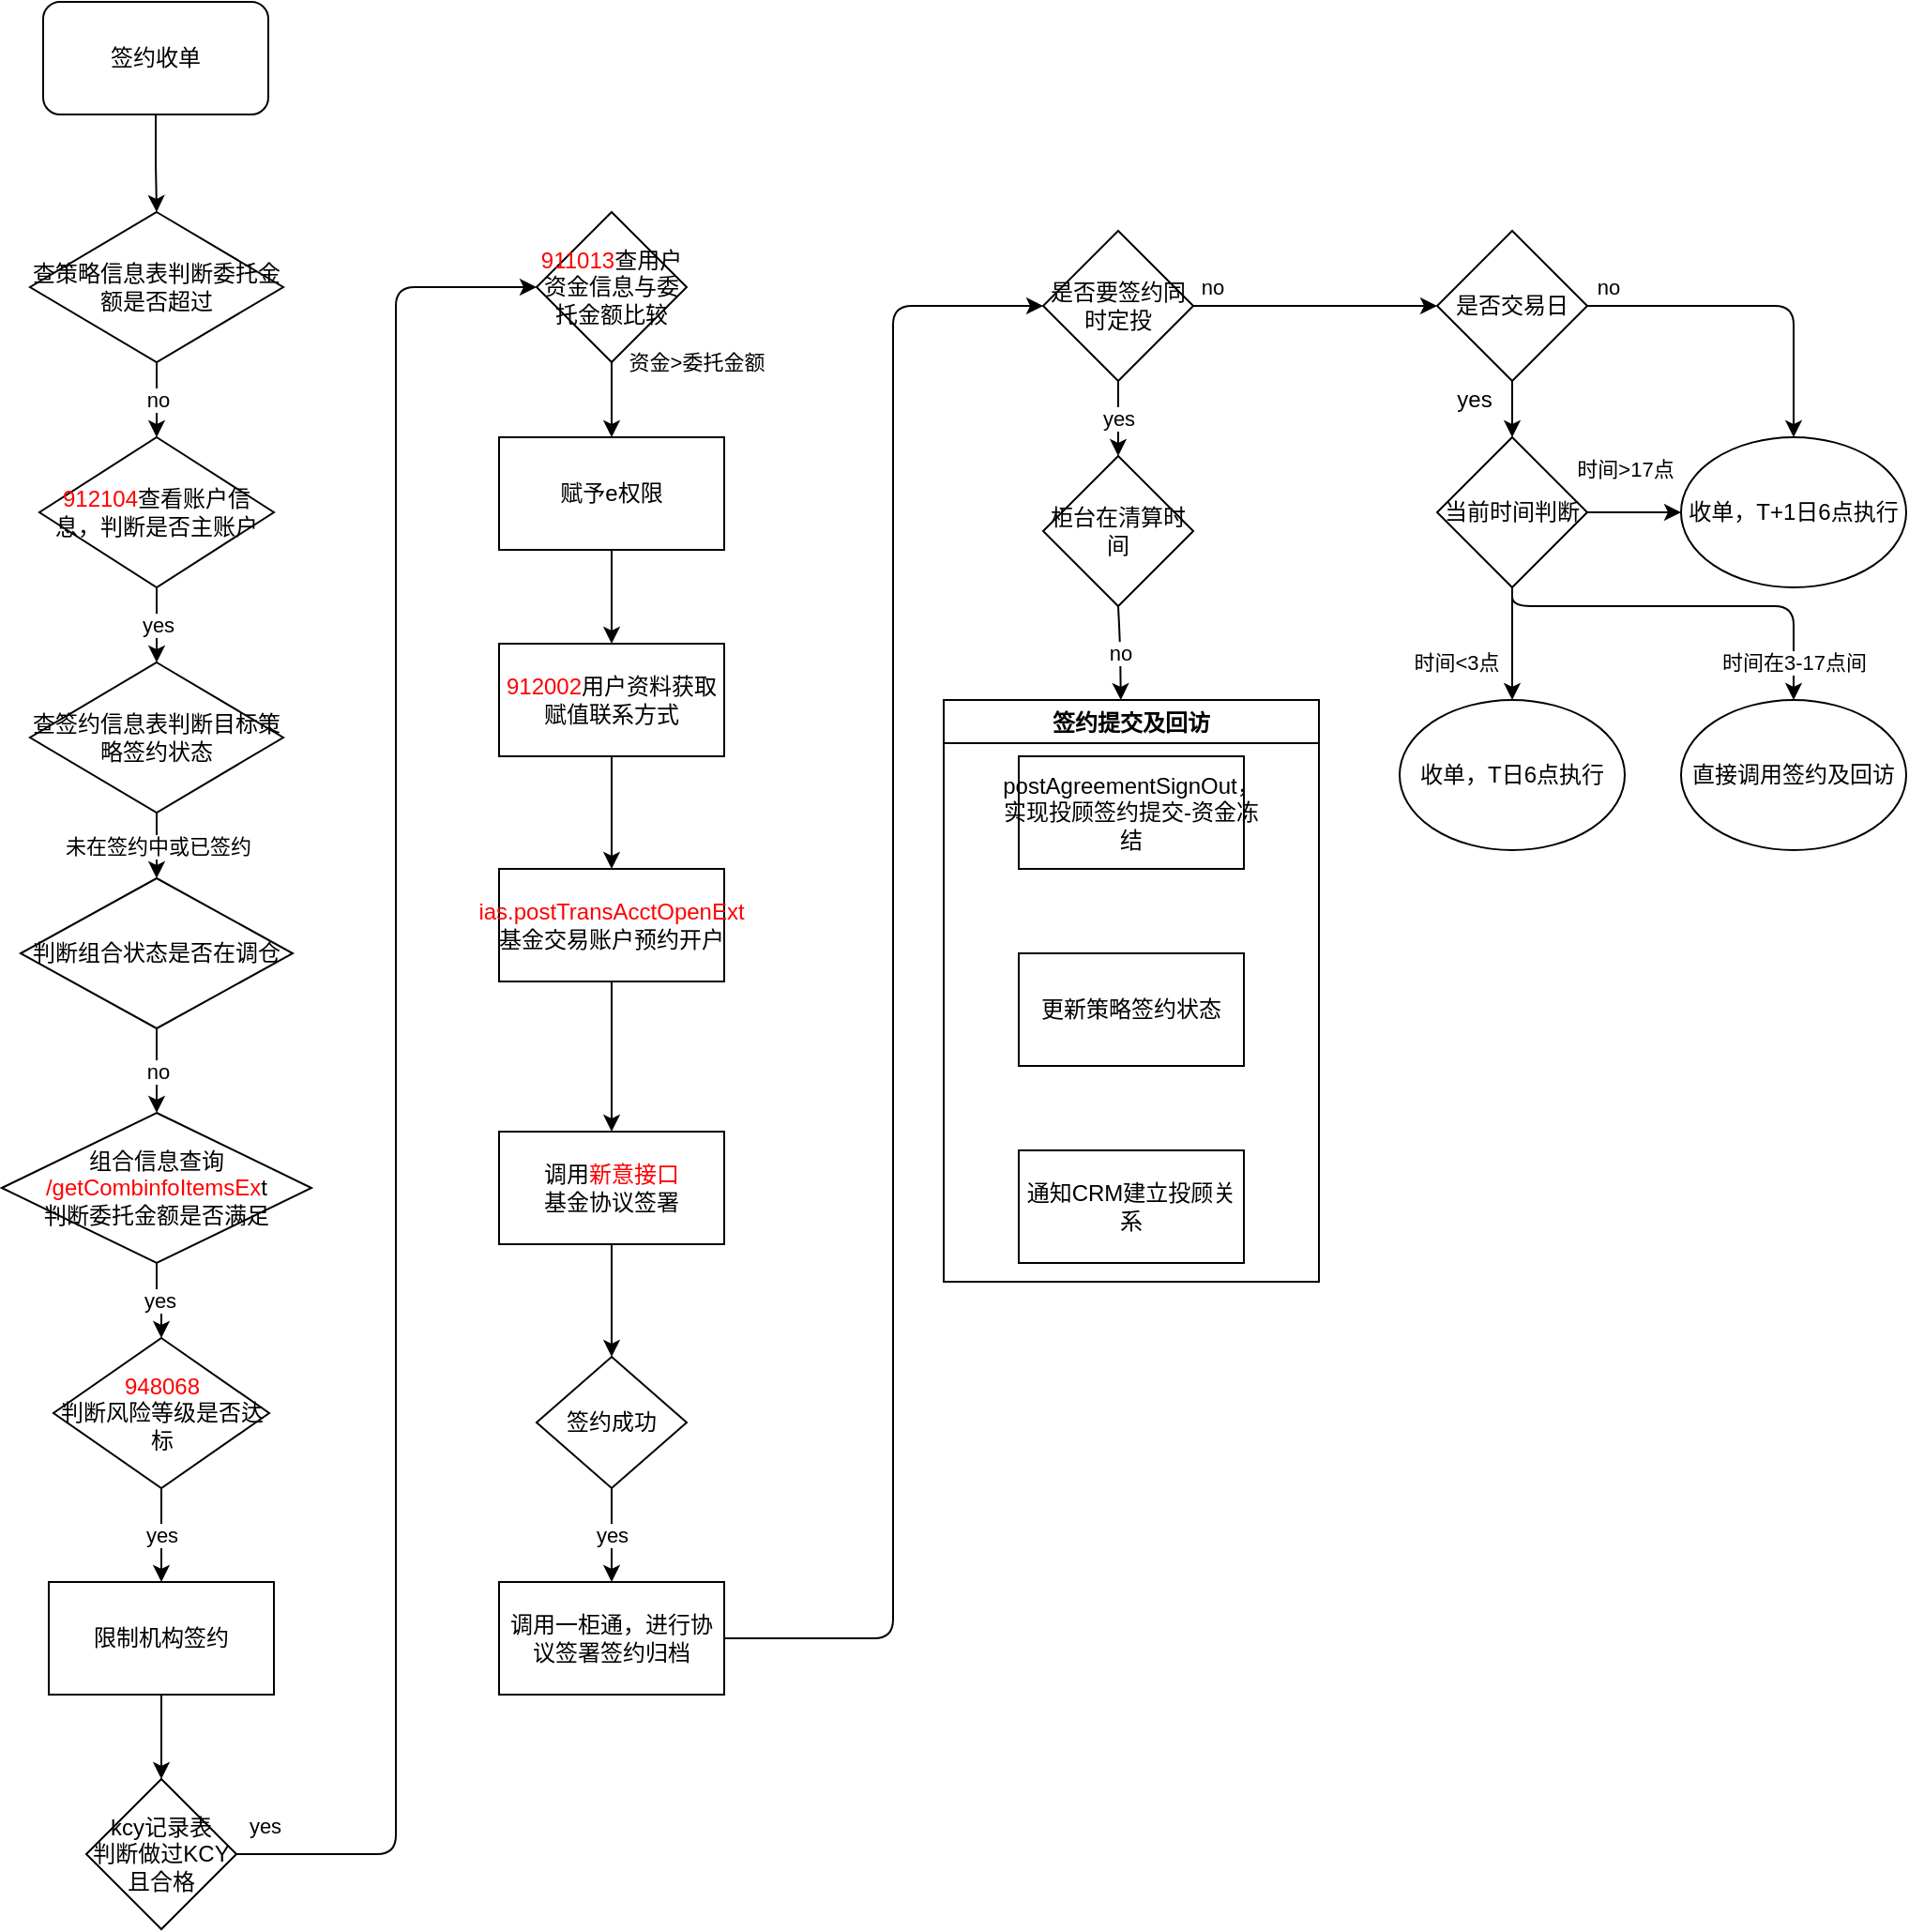 <mxfile version="14.9.5" type="github">
  <diagram id="iZSxUYs6nvVQSuJic5YJ" name="Page-1">
    <mxGraphModel dx="1117" dy="669" grid="1" gridSize="10" guides="1" tooltips="1" connect="1" arrows="1" fold="1" page="1" pageScale="1" pageWidth="827" pageHeight="1169" math="0" shadow="0">
      <root>
        <mxCell id="0" />
        <mxCell id="1" parent="0" />
        <mxCell id="sy7BUHmaNgnKE1Wm8GWt-76" value="" style="edgeStyle=orthogonalEdgeStyle;rounded=0;orthogonalLoop=1;jettySize=auto;html=1;" edge="1" parent="1" source="sy7BUHmaNgnKE1Wm8GWt-1" target="sy7BUHmaNgnKE1Wm8GWt-8">
          <mxGeometry relative="1" as="geometry" />
        </mxCell>
        <mxCell id="sy7BUHmaNgnKE1Wm8GWt-1" value="签约收单" style="rounded=1;whiteSpace=wrap;html=1;" vertex="1" parent="1">
          <mxGeometry x="442" y="71" width="120" height="60" as="geometry" />
        </mxCell>
        <mxCell id="sy7BUHmaNgnKE1Wm8GWt-75" value="no" style="edgeStyle=orthogonalEdgeStyle;rounded=0;orthogonalLoop=1;jettySize=auto;html=1;" edge="1" parent="1" source="sy7BUHmaNgnKE1Wm8GWt-8" target="sy7BUHmaNgnKE1Wm8GWt-11">
          <mxGeometry relative="1" as="geometry" />
        </mxCell>
        <mxCell id="sy7BUHmaNgnKE1Wm8GWt-8" value="查策略信息表判断委托金额是否超过" style="rhombus;whiteSpace=wrap;html=1;" vertex="1" parent="1">
          <mxGeometry x="435" y="183" width="135" height="80" as="geometry" />
        </mxCell>
        <mxCell id="sy7BUHmaNgnKE1Wm8GWt-74" value="yes" style="edgeStyle=orthogonalEdgeStyle;rounded=0;orthogonalLoop=1;jettySize=auto;html=1;" edge="1" parent="1" source="sy7BUHmaNgnKE1Wm8GWt-11" target="sy7BUHmaNgnKE1Wm8GWt-12">
          <mxGeometry relative="1" as="geometry" />
        </mxCell>
        <mxCell id="sy7BUHmaNgnKE1Wm8GWt-11" value="&lt;font color=&quot;#ff0000&quot;&gt;912104&lt;/font&gt;查看账户信息，判断是否主账户" style="rhombus;whiteSpace=wrap;html=1;" vertex="1" parent="1">
          <mxGeometry x="440" y="303" width="125" height="80" as="geometry" />
        </mxCell>
        <mxCell id="sy7BUHmaNgnKE1Wm8GWt-73" value="未在签约中或已签约" style="edgeStyle=orthogonalEdgeStyle;rounded=0;orthogonalLoop=1;jettySize=auto;html=1;" edge="1" parent="1" source="sy7BUHmaNgnKE1Wm8GWt-12" target="sy7BUHmaNgnKE1Wm8GWt-15">
          <mxGeometry relative="1" as="geometry" />
        </mxCell>
        <mxCell id="sy7BUHmaNgnKE1Wm8GWt-12" value="查签约信息表判断目标策略签约状态" style="rhombus;whiteSpace=wrap;html=1;" vertex="1" parent="1">
          <mxGeometry x="435" y="423" width="135" height="80" as="geometry" />
        </mxCell>
        <mxCell id="sy7BUHmaNgnKE1Wm8GWt-72" value="no" style="edgeStyle=orthogonalEdgeStyle;rounded=0;orthogonalLoop=1;jettySize=auto;html=1;" edge="1" parent="1" source="sy7BUHmaNgnKE1Wm8GWt-15" target="sy7BUHmaNgnKE1Wm8GWt-16">
          <mxGeometry relative="1" as="geometry" />
        </mxCell>
        <mxCell id="sy7BUHmaNgnKE1Wm8GWt-15" value="判断组合状态是否在调仓" style="rhombus;whiteSpace=wrap;html=1;" vertex="1" parent="1">
          <mxGeometry x="430" y="538" width="145" height="80" as="geometry" />
        </mxCell>
        <mxCell id="sy7BUHmaNgnKE1Wm8GWt-71" value="yes" style="edgeStyle=orthogonalEdgeStyle;rounded=0;orthogonalLoop=1;jettySize=auto;html=1;" edge="1" parent="1" source="sy7BUHmaNgnKE1Wm8GWt-16" target="sy7BUHmaNgnKE1Wm8GWt-17">
          <mxGeometry relative="1" as="geometry" />
        </mxCell>
        <mxCell id="sy7BUHmaNgnKE1Wm8GWt-16" value="&lt;div&gt;组合信息查询&lt;/div&gt;&lt;div&gt;&lt;font color=&quot;#ff0000&quot;&gt;/getCombinfoItemsEx&lt;/font&gt;t&lt;/div&gt;&lt;div&gt;判断委托金额是否满足&lt;/div&gt;" style="rhombus;whiteSpace=wrap;html=1;" vertex="1" parent="1">
          <mxGeometry x="420" y="663" width="165" height="80" as="geometry" />
        </mxCell>
        <mxCell id="sy7BUHmaNgnKE1Wm8GWt-70" value="yes" style="edgeStyle=orthogonalEdgeStyle;rounded=0;orthogonalLoop=1;jettySize=auto;html=1;" edge="1" parent="1" source="sy7BUHmaNgnKE1Wm8GWt-17" target="sy7BUHmaNgnKE1Wm8GWt-18">
          <mxGeometry relative="1" as="geometry" />
        </mxCell>
        <mxCell id="sy7BUHmaNgnKE1Wm8GWt-17" value="&lt;font color=&quot;#ff0000&quot;&gt;948068&lt;/font&gt;&lt;br&gt;判断风险等级是否达标" style="rhombus;whiteSpace=wrap;html=1;" vertex="1" parent="1">
          <mxGeometry x="447.5" y="783" width="115" height="80" as="geometry" />
        </mxCell>
        <mxCell id="sy7BUHmaNgnKE1Wm8GWt-69" value="" style="edgeStyle=orthogonalEdgeStyle;rounded=0;orthogonalLoop=1;jettySize=auto;html=1;" edge="1" parent="1" source="sy7BUHmaNgnKE1Wm8GWt-18" target="sy7BUHmaNgnKE1Wm8GWt-19">
          <mxGeometry relative="1" as="geometry" />
        </mxCell>
        <mxCell id="sy7BUHmaNgnKE1Wm8GWt-18" value="限制机构签约" style="rounded=0;whiteSpace=wrap;html=1;" vertex="1" parent="1">
          <mxGeometry x="445" y="913" width="120" height="60" as="geometry" />
        </mxCell>
        <mxCell id="sy7BUHmaNgnKE1Wm8GWt-19" value="kcy记录表&lt;br&gt;判断做过KCY且合格" style="rhombus;whiteSpace=wrap;html=1;" vertex="1" parent="1">
          <mxGeometry x="465" y="1018" width="80" height="80" as="geometry" />
        </mxCell>
        <mxCell id="sy7BUHmaNgnKE1Wm8GWt-66" value="资金&amp;gt;委托金额" style="edgeStyle=orthogonalEdgeStyle;rounded=0;orthogonalLoop=1;jettySize=auto;html=1;" edge="1" parent="1" source="sy7BUHmaNgnKE1Wm8GWt-20" target="sy7BUHmaNgnKE1Wm8GWt-21">
          <mxGeometry x="-1" y="45" relative="1" as="geometry">
            <mxPoint as="offset" />
          </mxGeometry>
        </mxCell>
        <mxCell id="sy7BUHmaNgnKE1Wm8GWt-20" value="&lt;font color=&quot;#ff0000&quot;&gt;911013&lt;/font&gt;查用户资金信息与委托金额比较" style="rhombus;whiteSpace=wrap;html=1;" vertex="1" parent="1">
          <mxGeometry x="705" y="183" width="80" height="80" as="geometry" />
        </mxCell>
        <mxCell id="sy7BUHmaNgnKE1Wm8GWt-65" value="" style="edgeStyle=orthogonalEdgeStyle;rounded=0;orthogonalLoop=1;jettySize=auto;html=1;" edge="1" parent="1" source="sy7BUHmaNgnKE1Wm8GWt-21" target="sy7BUHmaNgnKE1Wm8GWt-22">
          <mxGeometry relative="1" as="geometry" />
        </mxCell>
        <mxCell id="sy7BUHmaNgnKE1Wm8GWt-21" value="赋予e权限" style="rounded=0;whiteSpace=wrap;html=1;" vertex="1" parent="1">
          <mxGeometry x="685" y="303" width="120" height="60" as="geometry" />
        </mxCell>
        <mxCell id="sy7BUHmaNgnKE1Wm8GWt-64" value="" style="edgeStyle=orthogonalEdgeStyle;rounded=0;orthogonalLoop=1;jettySize=auto;html=1;" edge="1" parent="1" source="sy7BUHmaNgnKE1Wm8GWt-22" target="sy7BUHmaNgnKE1Wm8GWt-23">
          <mxGeometry relative="1" as="geometry" />
        </mxCell>
        <mxCell id="sy7BUHmaNgnKE1Wm8GWt-22" value="&lt;font color=&quot;#ff0000&quot;&gt;912002&lt;/font&gt;用户资料获取&lt;br&gt;赋值联系方式" style="rounded=0;whiteSpace=wrap;html=1;" vertex="1" parent="1">
          <mxGeometry x="685" y="413" width="120" height="60" as="geometry" />
        </mxCell>
        <mxCell id="sy7BUHmaNgnKE1Wm8GWt-63" value="" style="edgeStyle=orthogonalEdgeStyle;rounded=0;orthogonalLoop=1;jettySize=auto;html=1;" edge="1" parent="1" source="sy7BUHmaNgnKE1Wm8GWt-23" target="sy7BUHmaNgnKE1Wm8GWt-24">
          <mxGeometry relative="1" as="geometry" />
        </mxCell>
        <mxCell id="sy7BUHmaNgnKE1Wm8GWt-23" value="&lt;div&gt;&lt;font color=&quot;#ff0000&quot;&gt;ias.postTransAcctOpenExt&lt;/font&gt;&lt;/div&gt;&lt;div&gt;基金交易账户预约开户&lt;/div&gt;" style="rounded=0;whiteSpace=wrap;html=1;" vertex="1" parent="1">
          <mxGeometry x="685" y="533" width="120" height="60" as="geometry" />
        </mxCell>
        <mxCell id="sy7BUHmaNgnKE1Wm8GWt-62" value="" style="edgeStyle=orthogonalEdgeStyle;rounded=0;orthogonalLoop=1;jettySize=auto;html=1;" edge="1" parent="1" source="sy7BUHmaNgnKE1Wm8GWt-24" target="sy7BUHmaNgnKE1Wm8GWt-25">
          <mxGeometry relative="1" as="geometry" />
        </mxCell>
        <mxCell id="sy7BUHmaNgnKE1Wm8GWt-24" value="调用&lt;font color=&quot;#ff0000&quot;&gt;新意接口&lt;/font&gt;&lt;br&gt;基金协议签署" style="rounded=0;whiteSpace=wrap;html=1;" vertex="1" parent="1">
          <mxGeometry x="685" y="673" width="120" height="60" as="geometry" />
        </mxCell>
        <mxCell id="sy7BUHmaNgnKE1Wm8GWt-61" value="yes" style="edgeStyle=orthogonalEdgeStyle;rounded=0;orthogonalLoop=1;jettySize=auto;html=1;" edge="1" parent="1" source="sy7BUHmaNgnKE1Wm8GWt-25" target="sy7BUHmaNgnKE1Wm8GWt-26">
          <mxGeometry relative="1" as="geometry" />
        </mxCell>
        <mxCell id="sy7BUHmaNgnKE1Wm8GWt-25" value="签约成功" style="rhombus;whiteSpace=wrap;html=1;" vertex="1" parent="1">
          <mxGeometry x="705" y="793" width="80" height="70" as="geometry" />
        </mxCell>
        <mxCell id="sy7BUHmaNgnKE1Wm8GWt-26" value="调用一柜通，进行协议签署签约归档" style="rounded=0;whiteSpace=wrap;html=1;" vertex="1" parent="1">
          <mxGeometry x="685" y="913" width="120" height="60" as="geometry" />
        </mxCell>
        <mxCell id="sy7BUHmaNgnKE1Wm8GWt-58" value="yes" style="edgeStyle=orthogonalEdgeStyle;rounded=0;orthogonalLoop=1;jettySize=auto;html=1;" edge="1" parent="1" source="sy7BUHmaNgnKE1Wm8GWt-27" target="sy7BUHmaNgnKE1Wm8GWt-28">
          <mxGeometry relative="1" as="geometry" />
        </mxCell>
        <mxCell id="sy7BUHmaNgnKE1Wm8GWt-27" value="是否要签约同时定投" style="rhombus;whiteSpace=wrap;html=1;" vertex="1" parent="1">
          <mxGeometry x="975" y="193" width="80" height="80" as="geometry" />
        </mxCell>
        <mxCell id="sy7BUHmaNgnKE1Wm8GWt-28" value="柜台在清算时间" style="rhombus;whiteSpace=wrap;html=1;" vertex="1" parent="1">
          <mxGeometry x="975" y="313" width="80" height="80" as="geometry" />
        </mxCell>
        <mxCell id="sy7BUHmaNgnKE1Wm8GWt-55" value="" style="edgeStyle=orthogonalEdgeStyle;rounded=0;orthogonalLoop=1;jettySize=auto;html=1;" edge="1" parent="1" source="sy7BUHmaNgnKE1Wm8GWt-32" target="sy7BUHmaNgnKE1Wm8GWt-43">
          <mxGeometry relative="1" as="geometry" />
        </mxCell>
        <mxCell id="sy7BUHmaNgnKE1Wm8GWt-32" value="是否交易日" style="rhombus;whiteSpace=wrap;html=1;" vertex="1" parent="1">
          <mxGeometry x="1185" y="193" width="80" height="80" as="geometry" />
        </mxCell>
        <mxCell id="sy7BUHmaNgnKE1Wm8GWt-40" value="" style="group" vertex="1" connectable="0" parent="1">
          <mxGeometry x="922" y="443" width="200" height="310" as="geometry" />
        </mxCell>
        <mxCell id="sy7BUHmaNgnKE1Wm8GWt-29" value="postAgreementSignOut，实现投顾签约提交-资金冻结" style="rounded=0;whiteSpace=wrap;html=1;" vertex="1" parent="sy7BUHmaNgnKE1Wm8GWt-40">
          <mxGeometry x="40" y="30" width="120" height="60" as="geometry" />
        </mxCell>
        <mxCell id="sy7BUHmaNgnKE1Wm8GWt-30" value="更新策略签约状态" style="rounded=0;whiteSpace=wrap;html=1;" vertex="1" parent="sy7BUHmaNgnKE1Wm8GWt-40">
          <mxGeometry x="40" y="135" width="120" height="60" as="geometry" />
        </mxCell>
        <mxCell id="sy7BUHmaNgnKE1Wm8GWt-31" value="通知CRM建立投顾关系" style="rounded=0;whiteSpace=wrap;html=1;" vertex="1" parent="sy7BUHmaNgnKE1Wm8GWt-40">
          <mxGeometry x="40" y="240" width="120" height="60" as="geometry" />
        </mxCell>
        <mxCell id="sy7BUHmaNgnKE1Wm8GWt-39" value="签约提交及回访" style="swimlane;" vertex="1" parent="sy7BUHmaNgnKE1Wm8GWt-40">
          <mxGeometry width="200" height="310" as="geometry" />
        </mxCell>
        <mxCell id="sy7BUHmaNgnKE1Wm8GWt-43" value="当前时间判断" style="rhombus;whiteSpace=wrap;html=1;" vertex="1" parent="1">
          <mxGeometry x="1185" y="303" width="80" height="80" as="geometry" />
        </mxCell>
        <mxCell id="sy7BUHmaNgnKE1Wm8GWt-44" value="收单，T日6点执行" style="ellipse;whiteSpace=wrap;html=1;" vertex="1" parent="1">
          <mxGeometry x="1165" y="443" width="120" height="80" as="geometry" />
        </mxCell>
        <mxCell id="sy7BUHmaNgnKE1Wm8GWt-45" value="收单，T+1日6点执行" style="ellipse;whiteSpace=wrap;html=1;" vertex="1" parent="1">
          <mxGeometry x="1315" y="303" width="120" height="80" as="geometry" />
        </mxCell>
        <mxCell id="sy7BUHmaNgnKE1Wm8GWt-46" value="直接调用签约及回访" style="ellipse;whiteSpace=wrap;html=1;" vertex="1" parent="1">
          <mxGeometry x="1315" y="443" width="120" height="80" as="geometry" />
        </mxCell>
        <mxCell id="sy7BUHmaNgnKE1Wm8GWt-47" value="" style="endArrow=classic;html=1;exitX=1;exitY=0.5;exitDx=0;exitDy=0;entryX=0;entryY=0.5;entryDx=0;entryDy=0;" edge="1" parent="1" source="sy7BUHmaNgnKE1Wm8GWt-43" target="sy7BUHmaNgnKE1Wm8GWt-45">
          <mxGeometry width="50" height="50" relative="1" as="geometry">
            <mxPoint x="1265" y="423" as="sourcePoint" />
            <mxPoint x="1315" y="373" as="targetPoint" />
          </mxGeometry>
        </mxCell>
        <mxCell id="sy7BUHmaNgnKE1Wm8GWt-48" value="时间&amp;gt;17点" style="edgeLabel;html=1;align=center;verticalAlign=middle;resizable=0;points=[];" vertex="1" connectable="0" parent="sy7BUHmaNgnKE1Wm8GWt-47">
          <mxGeometry x="-0.4" relative="1" as="geometry">
            <mxPoint x="5" y="-23" as="offset" />
          </mxGeometry>
        </mxCell>
        <mxCell id="sy7BUHmaNgnKE1Wm8GWt-49" value="" style="endArrow=classic;html=1;exitX=0.5;exitY=1;exitDx=0;exitDy=0;entryX=0.5;entryY=0;entryDx=0;entryDy=0;" edge="1" parent="1" source="sy7BUHmaNgnKE1Wm8GWt-43" target="sy7BUHmaNgnKE1Wm8GWt-44">
          <mxGeometry width="50" height="50" relative="1" as="geometry">
            <mxPoint x="1265" y="443" as="sourcePoint" />
            <mxPoint x="1315" y="393" as="targetPoint" />
          </mxGeometry>
        </mxCell>
        <mxCell id="sy7BUHmaNgnKE1Wm8GWt-50" value="时间&amp;lt;3点" style="edgeLabel;html=1;align=center;verticalAlign=middle;resizable=0;points=[];" vertex="1" connectable="0" parent="sy7BUHmaNgnKE1Wm8GWt-49">
          <mxGeometry x="0.433" y="-1" relative="1" as="geometry">
            <mxPoint x="-29" y="-3" as="offset" />
          </mxGeometry>
        </mxCell>
        <mxCell id="sy7BUHmaNgnKE1Wm8GWt-51" value="" style="endArrow=classic;html=1;entryX=0.5;entryY=0;entryDx=0;entryDy=0;" edge="1" parent="1" target="sy7BUHmaNgnKE1Wm8GWt-46">
          <mxGeometry width="50" height="50" relative="1" as="geometry">
            <mxPoint x="1225" y="383" as="sourcePoint" />
            <mxPoint x="1315" y="413" as="targetPoint" />
            <Array as="points">
              <mxPoint x="1225" y="393" />
              <mxPoint x="1375" y="393" />
            </Array>
          </mxGeometry>
        </mxCell>
        <mxCell id="sy7BUHmaNgnKE1Wm8GWt-52" value="时间在3-17点间" style="edgeLabel;html=1;align=center;verticalAlign=middle;resizable=0;points=[];" vertex="1" connectable="0" parent="sy7BUHmaNgnKE1Wm8GWt-51">
          <mxGeometry x="0.054" y="-3" relative="1" as="geometry">
            <mxPoint x="49" y="27" as="offset" />
          </mxGeometry>
        </mxCell>
        <mxCell id="sy7BUHmaNgnKE1Wm8GWt-53" value="" style="endArrow=classic;html=1;exitX=1;exitY=0.5;exitDx=0;exitDy=0;entryX=0.5;entryY=0;entryDx=0;entryDy=0;" edge="1" parent="1" source="sy7BUHmaNgnKE1Wm8GWt-32" target="sy7BUHmaNgnKE1Wm8GWt-45">
          <mxGeometry width="50" height="50" relative="1" as="geometry">
            <mxPoint x="1305" y="303" as="sourcePoint" />
            <mxPoint x="1355" y="253" as="targetPoint" />
            <Array as="points">
              <mxPoint x="1375" y="233" />
            </Array>
          </mxGeometry>
        </mxCell>
        <mxCell id="sy7BUHmaNgnKE1Wm8GWt-54" value="no" style="edgeLabel;html=1;align=center;verticalAlign=middle;resizable=0;points=[];" vertex="1" connectable="0" parent="sy7BUHmaNgnKE1Wm8GWt-53">
          <mxGeometry x="-0.241" relative="1" as="geometry">
            <mxPoint x="-58" y="-10" as="offset" />
          </mxGeometry>
        </mxCell>
        <mxCell id="sy7BUHmaNgnKE1Wm8GWt-56" value="yes" style="text;html=1;strokeColor=none;fillColor=none;align=center;verticalAlign=middle;whiteSpace=wrap;rounded=0;" vertex="1" parent="1">
          <mxGeometry x="1185" y="273" width="40" height="20" as="geometry" />
        </mxCell>
        <mxCell id="sy7BUHmaNgnKE1Wm8GWt-57" value="no" style="endArrow=classic;html=1;exitX=0.5;exitY=1;exitDx=0;exitDy=0;entryX=0.472;entryY=0;entryDx=0;entryDy=0;entryPerimeter=0;" edge="1" parent="1" source="sy7BUHmaNgnKE1Wm8GWt-28" target="sy7BUHmaNgnKE1Wm8GWt-39">
          <mxGeometry width="50" height="50" relative="1" as="geometry">
            <mxPoint x="1075" y="423" as="sourcePoint" />
            <mxPoint x="1125" y="373" as="targetPoint" />
            <Array as="points">
              <mxPoint x="1016" y="413" />
            </Array>
          </mxGeometry>
        </mxCell>
        <mxCell id="sy7BUHmaNgnKE1Wm8GWt-59" value="no" style="endArrow=classic;html=1;exitX=1;exitY=0.5;exitDx=0;exitDy=0;entryX=0;entryY=0.5;entryDx=0;entryDy=0;" edge="1" parent="1" source="sy7BUHmaNgnKE1Wm8GWt-27" target="sy7BUHmaNgnKE1Wm8GWt-32">
          <mxGeometry x="-0.846" y="10" width="50" height="50" relative="1" as="geometry">
            <mxPoint x="1105" y="283" as="sourcePoint" />
            <mxPoint x="1155" y="233" as="targetPoint" />
            <mxPoint as="offset" />
          </mxGeometry>
        </mxCell>
        <mxCell id="sy7BUHmaNgnKE1Wm8GWt-60" value="" style="endArrow=classic;html=1;exitX=1;exitY=0.5;exitDx=0;exitDy=0;entryX=0;entryY=0.5;entryDx=0;entryDy=0;" edge="1" parent="1" source="sy7BUHmaNgnKE1Wm8GWt-26" target="sy7BUHmaNgnKE1Wm8GWt-27">
          <mxGeometry width="50" height="50" relative="1" as="geometry">
            <mxPoint x="875" y="923" as="sourcePoint" />
            <mxPoint x="925" y="873" as="targetPoint" />
            <Array as="points">
              <mxPoint x="895" y="943" />
              <mxPoint x="895" y="233" />
            </Array>
          </mxGeometry>
        </mxCell>
        <mxCell id="sy7BUHmaNgnKE1Wm8GWt-67" value="" style="endArrow=classic;html=1;exitX=1;exitY=0.5;exitDx=0;exitDy=0;entryX=0;entryY=0.5;entryDx=0;entryDy=0;" edge="1" parent="1" source="sy7BUHmaNgnKE1Wm8GWt-19" target="sy7BUHmaNgnKE1Wm8GWt-20">
          <mxGeometry width="50" height="50" relative="1" as="geometry">
            <mxPoint x="600" y="1063" as="sourcePoint" />
            <mxPoint x="650" y="1013" as="targetPoint" />
            <Array as="points">
              <mxPoint x="630" y="1058" />
              <mxPoint x="630" y="223" />
            </Array>
          </mxGeometry>
        </mxCell>
        <mxCell id="sy7BUHmaNgnKE1Wm8GWt-68" value="yes" style="edgeLabel;html=1;align=center;verticalAlign=middle;resizable=0;points=[];" vertex="1" connectable="0" parent="sy7BUHmaNgnKE1Wm8GWt-67">
          <mxGeometry x="-0.904" relative="1" as="geometry">
            <mxPoint x="-33" y="-15" as="offset" />
          </mxGeometry>
        </mxCell>
      </root>
    </mxGraphModel>
  </diagram>
</mxfile>
